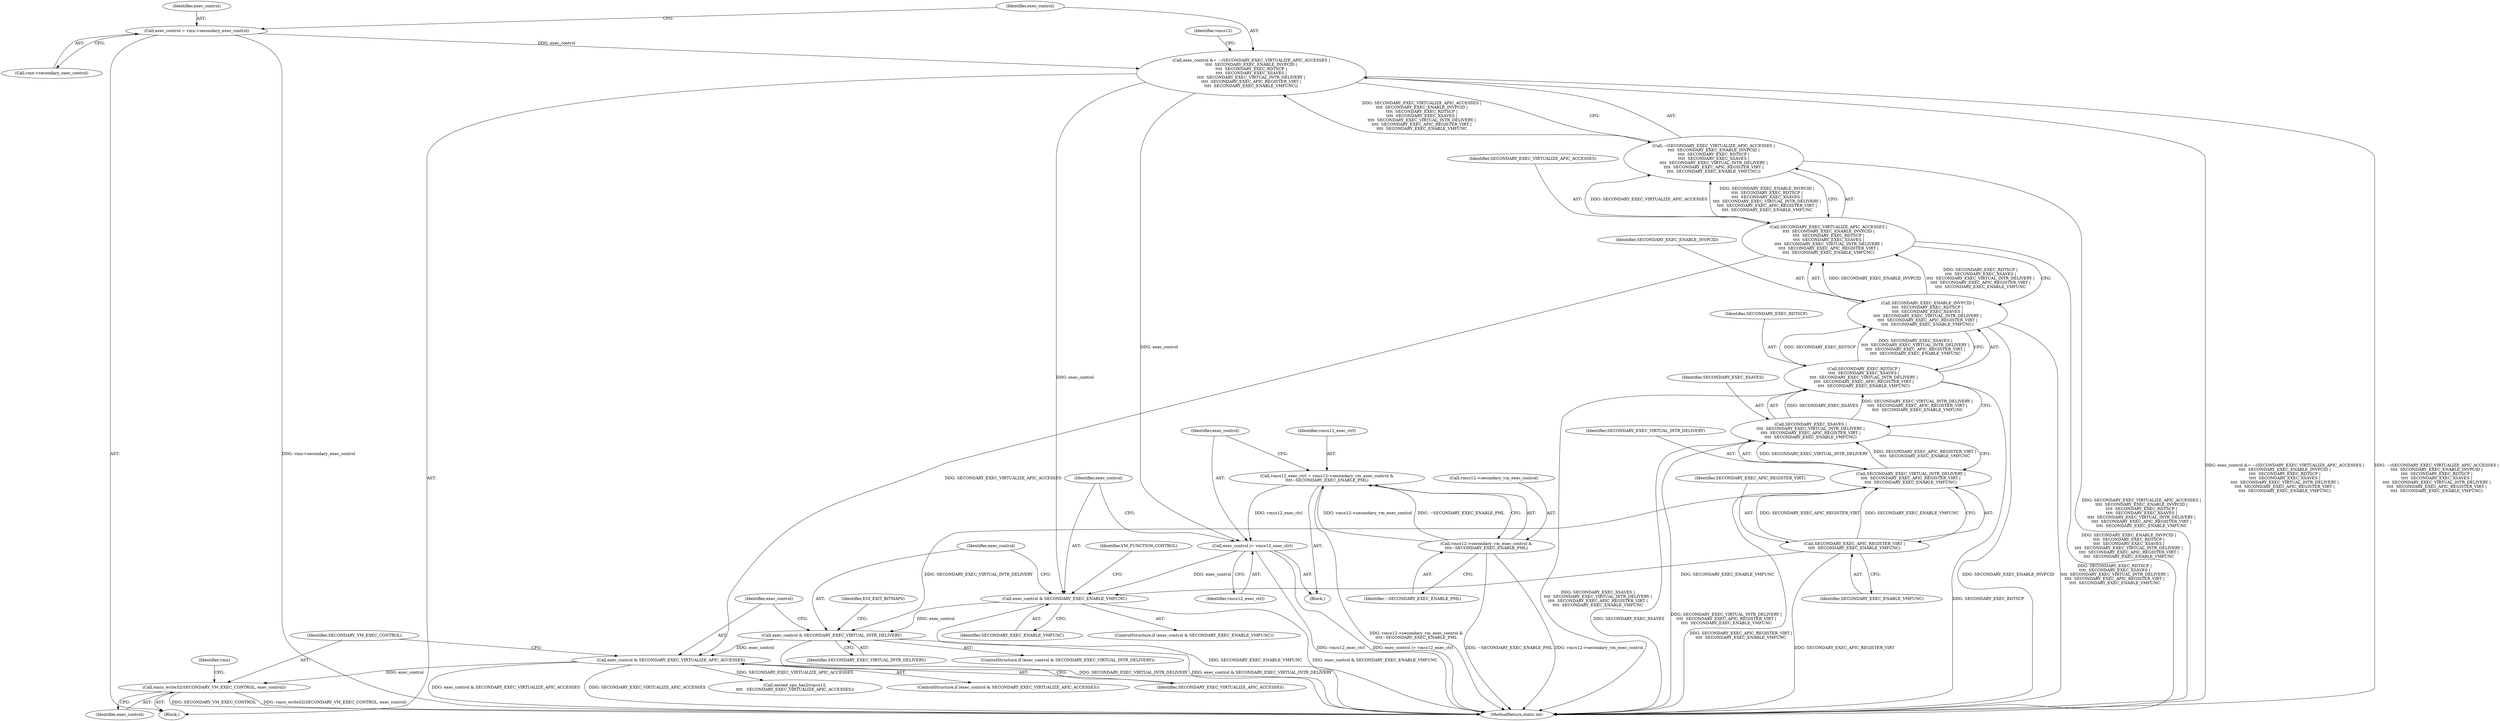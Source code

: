 digraph "0_linux_51aa68e7d57e3217192d88ce90fd5b8ef29ec94f@API" {
"1000586" [label="(Call,vmcs_write32(SECONDARY_VM_EXEC_CONTROL, exec_control))"];
"1000583" [label="(Call,exec_control & SECONDARY_EXEC_VIRTUALIZE_APIC_ACCESSES)"];
"1000553" [label="(Call,exec_control & SECONDARY_EXEC_VIRTUAL_INTR_DELIVERY)"];
"1000546" [label="(Call,exec_control & SECONDARY_EXEC_ENABLE_VMFUNC)"];
"1000514" [label="(Call,exec_control &= ~(SECONDARY_EXEC_VIRTUALIZE_APIC_ACCESSES |\n\t\t\t\t  SECONDARY_EXEC_ENABLE_INVPCID |\n\t\t\t\t  SECONDARY_EXEC_RDTSCP |\n\t\t\t\t  SECONDARY_EXEC_XSAVES |\n\t\t\t\t  SECONDARY_EXEC_VIRTUAL_INTR_DELIVERY |\n\t\t\t\t  SECONDARY_EXEC_APIC_REGISTER_VIRT |\n\t\t\t\t  SECONDARY_EXEC_ENABLE_VMFUNC))"];
"1000509" [label="(Call,exec_control = vmx->secondary_exec_control)"];
"1000516" [label="(Call,~(SECONDARY_EXEC_VIRTUALIZE_APIC_ACCESSES |\n\t\t\t\t  SECONDARY_EXEC_ENABLE_INVPCID |\n\t\t\t\t  SECONDARY_EXEC_RDTSCP |\n\t\t\t\t  SECONDARY_EXEC_XSAVES |\n\t\t\t\t  SECONDARY_EXEC_VIRTUAL_INTR_DELIVERY |\n\t\t\t\t  SECONDARY_EXEC_APIC_REGISTER_VIRT |\n\t\t\t\t  SECONDARY_EXEC_ENABLE_VMFUNC))"];
"1000517" [label="(Call,SECONDARY_EXEC_VIRTUALIZE_APIC_ACCESSES |\n\t\t\t\t  SECONDARY_EXEC_ENABLE_INVPCID |\n\t\t\t\t  SECONDARY_EXEC_RDTSCP |\n\t\t\t\t  SECONDARY_EXEC_XSAVES |\n\t\t\t\t  SECONDARY_EXEC_VIRTUAL_INTR_DELIVERY |\n\t\t\t\t  SECONDARY_EXEC_APIC_REGISTER_VIRT |\n\t\t\t\t  SECONDARY_EXEC_ENABLE_VMFUNC)"];
"1000519" [label="(Call,SECONDARY_EXEC_ENABLE_INVPCID |\n\t\t\t\t  SECONDARY_EXEC_RDTSCP |\n\t\t\t\t  SECONDARY_EXEC_XSAVES |\n\t\t\t\t  SECONDARY_EXEC_VIRTUAL_INTR_DELIVERY |\n\t\t\t\t  SECONDARY_EXEC_APIC_REGISTER_VIRT |\n\t\t\t\t  SECONDARY_EXEC_ENABLE_VMFUNC)"];
"1000521" [label="(Call,SECONDARY_EXEC_RDTSCP |\n\t\t\t\t  SECONDARY_EXEC_XSAVES |\n\t\t\t\t  SECONDARY_EXEC_VIRTUAL_INTR_DELIVERY |\n\t\t\t\t  SECONDARY_EXEC_APIC_REGISTER_VIRT |\n\t\t\t\t  SECONDARY_EXEC_ENABLE_VMFUNC)"];
"1000523" [label="(Call,SECONDARY_EXEC_XSAVES |\n\t\t\t\t  SECONDARY_EXEC_VIRTUAL_INTR_DELIVERY |\n\t\t\t\t  SECONDARY_EXEC_APIC_REGISTER_VIRT |\n\t\t\t\t  SECONDARY_EXEC_ENABLE_VMFUNC)"];
"1000525" [label="(Call,SECONDARY_EXEC_VIRTUAL_INTR_DELIVERY |\n\t\t\t\t  SECONDARY_EXEC_APIC_REGISTER_VIRT |\n\t\t\t\t  SECONDARY_EXEC_ENABLE_VMFUNC)"];
"1000527" [label="(Call,SECONDARY_EXEC_APIC_REGISTER_VIRT |\n\t\t\t\t  SECONDARY_EXEC_ENABLE_VMFUNC)"];
"1000542" [label="(Call,exec_control |= vmcs12_exec_ctrl)"];
"1000535" [label="(Call,vmcs12_exec_ctrl = vmcs12->secondary_vm_exec_control &\n\t\t\t\t~SECONDARY_EXEC_ENABLE_PML)"];
"1000537" [label="(Call,vmcs12->secondary_vm_exec_control &\n\t\t\t\t~SECONDARY_EXEC_ENABLE_PML)"];
"1000550" [label="(Identifier,VM_FUNCTION_CONTROL)"];
"1000584" [label="(Identifier,exec_control)"];
"1000510" [label="(Identifier,exec_control)"];
"1000521" [label="(Call,SECONDARY_EXEC_RDTSCP |\n\t\t\t\t  SECONDARY_EXEC_XSAVES |\n\t\t\t\t  SECONDARY_EXEC_VIRTUAL_INTR_DELIVERY |\n\t\t\t\t  SECONDARY_EXEC_APIC_REGISTER_VIRT |\n\t\t\t\t  SECONDARY_EXEC_ENABLE_VMFUNC)"];
"1000552" [label="(ControlStructure,if (exec_control & SECONDARY_EXEC_VIRTUAL_INTR_DELIVERY))"];
"1000526" [label="(Identifier,SECONDARY_EXEC_VIRTUAL_INTR_DELIVERY)"];
"1000538" [label="(Call,vmcs12->secondary_vm_exec_control)"];
"1000524" [label="(Identifier,SECONDARY_EXEC_XSAVES)"];
"1000515" [label="(Identifier,exec_control)"];
"1000886" [label="(Call,nested_cpu_has2(vmcs12,\n\t\t\t\t   SECONDARY_EXEC_VIRTUALIZE_APIC_ACCESSES))"];
"1000517" [label="(Call,SECONDARY_EXEC_VIRTUALIZE_APIC_ACCESSES |\n\t\t\t\t  SECONDARY_EXEC_ENABLE_INVPCID |\n\t\t\t\t  SECONDARY_EXEC_RDTSCP |\n\t\t\t\t  SECONDARY_EXEC_XSAVES |\n\t\t\t\t  SECONDARY_EXEC_VIRTUAL_INTR_DELIVERY |\n\t\t\t\t  SECONDARY_EXEC_APIC_REGISTER_VIRT |\n\t\t\t\t  SECONDARY_EXEC_ENABLE_VMFUNC)"];
"1000553" [label="(Call,exec_control & SECONDARY_EXEC_VIRTUAL_INTR_DELIVERY)"];
"1000535" [label="(Call,vmcs12_exec_ctrl = vmcs12->secondary_vm_exec_control &\n\t\t\t\t~SECONDARY_EXEC_ENABLE_PML)"];
"1000523" [label="(Call,SECONDARY_EXEC_XSAVES |\n\t\t\t\t  SECONDARY_EXEC_VIRTUAL_INTR_DELIVERY |\n\t\t\t\t  SECONDARY_EXEC_APIC_REGISTER_VIRT |\n\t\t\t\t  SECONDARY_EXEC_ENABLE_VMFUNC)"];
"1000582" [label="(ControlStructure,if (exec_control & SECONDARY_EXEC_VIRTUALIZE_APIC_ACCESSES))"];
"1000555" [label="(Identifier,SECONDARY_EXEC_VIRTUAL_INTR_DELIVERY)"];
"1000588" [label="(Identifier,exec_control)"];
"1000585" [label="(Identifier,SECONDARY_EXEC_VIRTUALIZE_APIC_ACCESSES)"];
"1000548" [label="(Identifier,SECONDARY_EXEC_ENABLE_VMFUNC)"];
"1000536" [label="(Identifier,vmcs12_exec_ctrl)"];
"1000583" [label="(Call,exec_control & SECONDARY_EXEC_VIRTUALIZE_APIC_ACCESSES)"];
"1000520" [label="(Identifier,SECONDARY_EXEC_ENABLE_INVPCID)"];
"1000586" [label="(Call,vmcs_write32(SECONDARY_VM_EXEC_CONTROL, exec_control))"];
"1000554" [label="(Identifier,exec_control)"];
"1000528" [label="(Identifier,SECONDARY_EXEC_APIC_REGISTER_VIRT)"];
"1000527" [label="(Call,SECONDARY_EXEC_APIC_REGISTER_VIRT |\n\t\t\t\t  SECONDARY_EXEC_ENABLE_VMFUNC)"];
"1000532" [label="(Identifier,vmcs12)"];
"1000519" [label="(Call,SECONDARY_EXEC_ENABLE_INVPCID |\n\t\t\t\t  SECONDARY_EXEC_RDTSCP |\n\t\t\t\t  SECONDARY_EXEC_XSAVES |\n\t\t\t\t  SECONDARY_EXEC_VIRTUAL_INTR_DELIVERY |\n\t\t\t\t  SECONDARY_EXEC_APIC_REGISTER_VIRT |\n\t\t\t\t  SECONDARY_EXEC_ENABLE_VMFUNC)"];
"1000590" [label="(Identifier,vmx)"];
"1000508" [label="(Block,)"];
"1000509" [label="(Call,exec_control = vmx->secondary_exec_control)"];
"1000558" [label="(Identifier,EOI_EXIT_BITMAP0)"];
"1000546" [label="(Call,exec_control & SECONDARY_EXEC_ENABLE_VMFUNC)"];
"1001021" [label="(MethodReturn,static int)"];
"1000543" [label="(Identifier,exec_control)"];
"1000522" [label="(Identifier,SECONDARY_EXEC_RDTSCP)"];
"1000534" [label="(Block,)"];
"1000511" [label="(Call,vmx->secondary_exec_control)"];
"1000541" [label="(Identifier,~SECONDARY_EXEC_ENABLE_PML)"];
"1000529" [label="(Identifier,SECONDARY_EXEC_ENABLE_VMFUNC)"];
"1000537" [label="(Call,vmcs12->secondary_vm_exec_control &\n\t\t\t\t~SECONDARY_EXEC_ENABLE_PML)"];
"1000525" [label="(Call,SECONDARY_EXEC_VIRTUAL_INTR_DELIVERY |\n\t\t\t\t  SECONDARY_EXEC_APIC_REGISTER_VIRT |\n\t\t\t\t  SECONDARY_EXEC_ENABLE_VMFUNC)"];
"1000516" [label="(Call,~(SECONDARY_EXEC_VIRTUALIZE_APIC_ACCESSES |\n\t\t\t\t  SECONDARY_EXEC_ENABLE_INVPCID |\n\t\t\t\t  SECONDARY_EXEC_RDTSCP |\n\t\t\t\t  SECONDARY_EXEC_XSAVES |\n\t\t\t\t  SECONDARY_EXEC_VIRTUAL_INTR_DELIVERY |\n\t\t\t\t  SECONDARY_EXEC_APIC_REGISTER_VIRT |\n\t\t\t\t  SECONDARY_EXEC_ENABLE_VMFUNC))"];
"1000518" [label="(Identifier,SECONDARY_EXEC_VIRTUALIZE_APIC_ACCESSES)"];
"1000587" [label="(Identifier,SECONDARY_VM_EXEC_CONTROL)"];
"1000547" [label="(Identifier,exec_control)"];
"1000514" [label="(Call,exec_control &= ~(SECONDARY_EXEC_VIRTUALIZE_APIC_ACCESSES |\n\t\t\t\t  SECONDARY_EXEC_ENABLE_INVPCID |\n\t\t\t\t  SECONDARY_EXEC_RDTSCP |\n\t\t\t\t  SECONDARY_EXEC_XSAVES |\n\t\t\t\t  SECONDARY_EXEC_VIRTUAL_INTR_DELIVERY |\n\t\t\t\t  SECONDARY_EXEC_APIC_REGISTER_VIRT |\n\t\t\t\t  SECONDARY_EXEC_ENABLE_VMFUNC))"];
"1000542" [label="(Call,exec_control |= vmcs12_exec_ctrl)"];
"1000544" [label="(Identifier,vmcs12_exec_ctrl)"];
"1000545" [label="(ControlStructure,if (exec_control & SECONDARY_EXEC_ENABLE_VMFUNC))"];
"1000586" -> "1000508"  [label="AST: "];
"1000586" -> "1000588"  [label="CFG: "];
"1000587" -> "1000586"  [label="AST: "];
"1000588" -> "1000586"  [label="AST: "];
"1000590" -> "1000586"  [label="CFG: "];
"1000586" -> "1001021"  [label="DDG: vmcs_write32(SECONDARY_VM_EXEC_CONTROL, exec_control)"];
"1000586" -> "1001021"  [label="DDG: SECONDARY_VM_EXEC_CONTROL"];
"1000583" -> "1000586"  [label="DDG: exec_control"];
"1000583" -> "1000582"  [label="AST: "];
"1000583" -> "1000585"  [label="CFG: "];
"1000584" -> "1000583"  [label="AST: "];
"1000585" -> "1000583"  [label="AST: "];
"1000587" -> "1000583"  [label="CFG: "];
"1000583" -> "1001021"  [label="DDG: exec_control & SECONDARY_EXEC_VIRTUALIZE_APIC_ACCESSES"];
"1000583" -> "1001021"  [label="DDG: SECONDARY_EXEC_VIRTUALIZE_APIC_ACCESSES"];
"1000553" -> "1000583"  [label="DDG: exec_control"];
"1000517" -> "1000583"  [label="DDG: SECONDARY_EXEC_VIRTUALIZE_APIC_ACCESSES"];
"1000583" -> "1000886"  [label="DDG: SECONDARY_EXEC_VIRTUALIZE_APIC_ACCESSES"];
"1000553" -> "1000552"  [label="AST: "];
"1000553" -> "1000555"  [label="CFG: "];
"1000554" -> "1000553"  [label="AST: "];
"1000555" -> "1000553"  [label="AST: "];
"1000558" -> "1000553"  [label="CFG: "];
"1000584" -> "1000553"  [label="CFG: "];
"1000553" -> "1001021"  [label="DDG: exec_control & SECONDARY_EXEC_VIRTUAL_INTR_DELIVERY"];
"1000553" -> "1001021"  [label="DDG: SECONDARY_EXEC_VIRTUAL_INTR_DELIVERY"];
"1000546" -> "1000553"  [label="DDG: exec_control"];
"1000525" -> "1000553"  [label="DDG: SECONDARY_EXEC_VIRTUAL_INTR_DELIVERY"];
"1000546" -> "1000545"  [label="AST: "];
"1000546" -> "1000548"  [label="CFG: "];
"1000547" -> "1000546"  [label="AST: "];
"1000548" -> "1000546"  [label="AST: "];
"1000550" -> "1000546"  [label="CFG: "];
"1000554" -> "1000546"  [label="CFG: "];
"1000546" -> "1001021"  [label="DDG: SECONDARY_EXEC_ENABLE_VMFUNC"];
"1000546" -> "1001021"  [label="DDG: exec_control & SECONDARY_EXEC_ENABLE_VMFUNC"];
"1000514" -> "1000546"  [label="DDG: exec_control"];
"1000542" -> "1000546"  [label="DDG: exec_control"];
"1000527" -> "1000546"  [label="DDG: SECONDARY_EXEC_ENABLE_VMFUNC"];
"1000514" -> "1000508"  [label="AST: "];
"1000514" -> "1000516"  [label="CFG: "];
"1000515" -> "1000514"  [label="AST: "];
"1000516" -> "1000514"  [label="AST: "];
"1000532" -> "1000514"  [label="CFG: "];
"1000514" -> "1001021"  [label="DDG: exec_control &= ~(SECONDARY_EXEC_VIRTUALIZE_APIC_ACCESSES |\n\t\t\t\t  SECONDARY_EXEC_ENABLE_INVPCID |\n\t\t\t\t  SECONDARY_EXEC_RDTSCP |\n\t\t\t\t  SECONDARY_EXEC_XSAVES |\n\t\t\t\t  SECONDARY_EXEC_VIRTUAL_INTR_DELIVERY |\n\t\t\t\t  SECONDARY_EXEC_APIC_REGISTER_VIRT |\n\t\t\t\t  SECONDARY_EXEC_ENABLE_VMFUNC)"];
"1000514" -> "1001021"  [label="DDG: ~(SECONDARY_EXEC_VIRTUALIZE_APIC_ACCESSES |\n\t\t\t\t  SECONDARY_EXEC_ENABLE_INVPCID |\n\t\t\t\t  SECONDARY_EXEC_RDTSCP |\n\t\t\t\t  SECONDARY_EXEC_XSAVES |\n\t\t\t\t  SECONDARY_EXEC_VIRTUAL_INTR_DELIVERY |\n\t\t\t\t  SECONDARY_EXEC_APIC_REGISTER_VIRT |\n\t\t\t\t  SECONDARY_EXEC_ENABLE_VMFUNC)"];
"1000509" -> "1000514"  [label="DDG: exec_control"];
"1000516" -> "1000514"  [label="DDG: SECONDARY_EXEC_VIRTUALIZE_APIC_ACCESSES |\n\t\t\t\t  SECONDARY_EXEC_ENABLE_INVPCID |\n\t\t\t\t  SECONDARY_EXEC_RDTSCP |\n\t\t\t\t  SECONDARY_EXEC_XSAVES |\n\t\t\t\t  SECONDARY_EXEC_VIRTUAL_INTR_DELIVERY |\n\t\t\t\t  SECONDARY_EXEC_APIC_REGISTER_VIRT |\n\t\t\t\t  SECONDARY_EXEC_ENABLE_VMFUNC"];
"1000514" -> "1000542"  [label="DDG: exec_control"];
"1000509" -> "1000508"  [label="AST: "];
"1000509" -> "1000511"  [label="CFG: "];
"1000510" -> "1000509"  [label="AST: "];
"1000511" -> "1000509"  [label="AST: "];
"1000515" -> "1000509"  [label="CFG: "];
"1000509" -> "1001021"  [label="DDG: vmx->secondary_exec_control"];
"1000516" -> "1000517"  [label="CFG: "];
"1000517" -> "1000516"  [label="AST: "];
"1000516" -> "1001021"  [label="DDG: SECONDARY_EXEC_VIRTUALIZE_APIC_ACCESSES |\n\t\t\t\t  SECONDARY_EXEC_ENABLE_INVPCID |\n\t\t\t\t  SECONDARY_EXEC_RDTSCP |\n\t\t\t\t  SECONDARY_EXEC_XSAVES |\n\t\t\t\t  SECONDARY_EXEC_VIRTUAL_INTR_DELIVERY |\n\t\t\t\t  SECONDARY_EXEC_APIC_REGISTER_VIRT |\n\t\t\t\t  SECONDARY_EXEC_ENABLE_VMFUNC"];
"1000517" -> "1000516"  [label="DDG: SECONDARY_EXEC_VIRTUALIZE_APIC_ACCESSES"];
"1000517" -> "1000516"  [label="DDG: SECONDARY_EXEC_ENABLE_INVPCID |\n\t\t\t\t  SECONDARY_EXEC_RDTSCP |\n\t\t\t\t  SECONDARY_EXEC_XSAVES |\n\t\t\t\t  SECONDARY_EXEC_VIRTUAL_INTR_DELIVERY |\n\t\t\t\t  SECONDARY_EXEC_APIC_REGISTER_VIRT |\n\t\t\t\t  SECONDARY_EXEC_ENABLE_VMFUNC"];
"1000517" -> "1000519"  [label="CFG: "];
"1000518" -> "1000517"  [label="AST: "];
"1000519" -> "1000517"  [label="AST: "];
"1000517" -> "1001021"  [label="DDG: SECONDARY_EXEC_ENABLE_INVPCID |\n\t\t\t\t  SECONDARY_EXEC_RDTSCP |\n\t\t\t\t  SECONDARY_EXEC_XSAVES |\n\t\t\t\t  SECONDARY_EXEC_VIRTUAL_INTR_DELIVERY |\n\t\t\t\t  SECONDARY_EXEC_APIC_REGISTER_VIRT |\n\t\t\t\t  SECONDARY_EXEC_ENABLE_VMFUNC"];
"1000519" -> "1000517"  [label="DDG: SECONDARY_EXEC_ENABLE_INVPCID"];
"1000519" -> "1000517"  [label="DDG: SECONDARY_EXEC_RDTSCP |\n\t\t\t\t  SECONDARY_EXEC_XSAVES |\n\t\t\t\t  SECONDARY_EXEC_VIRTUAL_INTR_DELIVERY |\n\t\t\t\t  SECONDARY_EXEC_APIC_REGISTER_VIRT |\n\t\t\t\t  SECONDARY_EXEC_ENABLE_VMFUNC"];
"1000519" -> "1000521"  [label="CFG: "];
"1000520" -> "1000519"  [label="AST: "];
"1000521" -> "1000519"  [label="AST: "];
"1000519" -> "1001021"  [label="DDG: SECONDARY_EXEC_ENABLE_INVPCID"];
"1000519" -> "1001021"  [label="DDG: SECONDARY_EXEC_RDTSCP |\n\t\t\t\t  SECONDARY_EXEC_XSAVES |\n\t\t\t\t  SECONDARY_EXEC_VIRTUAL_INTR_DELIVERY |\n\t\t\t\t  SECONDARY_EXEC_APIC_REGISTER_VIRT |\n\t\t\t\t  SECONDARY_EXEC_ENABLE_VMFUNC"];
"1000521" -> "1000519"  [label="DDG: SECONDARY_EXEC_RDTSCP"];
"1000521" -> "1000519"  [label="DDG: SECONDARY_EXEC_XSAVES |\n\t\t\t\t  SECONDARY_EXEC_VIRTUAL_INTR_DELIVERY |\n\t\t\t\t  SECONDARY_EXEC_APIC_REGISTER_VIRT |\n\t\t\t\t  SECONDARY_EXEC_ENABLE_VMFUNC"];
"1000521" -> "1000523"  [label="CFG: "];
"1000522" -> "1000521"  [label="AST: "];
"1000523" -> "1000521"  [label="AST: "];
"1000521" -> "1001021"  [label="DDG: SECONDARY_EXEC_RDTSCP"];
"1000521" -> "1001021"  [label="DDG: SECONDARY_EXEC_XSAVES |\n\t\t\t\t  SECONDARY_EXEC_VIRTUAL_INTR_DELIVERY |\n\t\t\t\t  SECONDARY_EXEC_APIC_REGISTER_VIRT |\n\t\t\t\t  SECONDARY_EXEC_ENABLE_VMFUNC"];
"1000523" -> "1000521"  [label="DDG: SECONDARY_EXEC_XSAVES"];
"1000523" -> "1000521"  [label="DDG: SECONDARY_EXEC_VIRTUAL_INTR_DELIVERY |\n\t\t\t\t  SECONDARY_EXEC_APIC_REGISTER_VIRT |\n\t\t\t\t  SECONDARY_EXEC_ENABLE_VMFUNC"];
"1000523" -> "1000525"  [label="CFG: "];
"1000524" -> "1000523"  [label="AST: "];
"1000525" -> "1000523"  [label="AST: "];
"1000523" -> "1001021"  [label="DDG: SECONDARY_EXEC_VIRTUAL_INTR_DELIVERY |\n\t\t\t\t  SECONDARY_EXEC_APIC_REGISTER_VIRT |\n\t\t\t\t  SECONDARY_EXEC_ENABLE_VMFUNC"];
"1000523" -> "1001021"  [label="DDG: SECONDARY_EXEC_XSAVES"];
"1000525" -> "1000523"  [label="DDG: SECONDARY_EXEC_VIRTUAL_INTR_DELIVERY"];
"1000525" -> "1000523"  [label="DDG: SECONDARY_EXEC_APIC_REGISTER_VIRT |\n\t\t\t\t  SECONDARY_EXEC_ENABLE_VMFUNC"];
"1000525" -> "1000527"  [label="CFG: "];
"1000526" -> "1000525"  [label="AST: "];
"1000527" -> "1000525"  [label="AST: "];
"1000525" -> "1001021"  [label="DDG: SECONDARY_EXEC_APIC_REGISTER_VIRT |\n\t\t\t\t  SECONDARY_EXEC_ENABLE_VMFUNC"];
"1000527" -> "1000525"  [label="DDG: SECONDARY_EXEC_APIC_REGISTER_VIRT"];
"1000527" -> "1000525"  [label="DDG: SECONDARY_EXEC_ENABLE_VMFUNC"];
"1000527" -> "1000529"  [label="CFG: "];
"1000528" -> "1000527"  [label="AST: "];
"1000529" -> "1000527"  [label="AST: "];
"1000527" -> "1001021"  [label="DDG: SECONDARY_EXEC_APIC_REGISTER_VIRT"];
"1000542" -> "1000534"  [label="AST: "];
"1000542" -> "1000544"  [label="CFG: "];
"1000543" -> "1000542"  [label="AST: "];
"1000544" -> "1000542"  [label="AST: "];
"1000547" -> "1000542"  [label="CFG: "];
"1000542" -> "1001021"  [label="DDG: exec_control |= vmcs12_exec_ctrl"];
"1000542" -> "1001021"  [label="DDG: vmcs12_exec_ctrl"];
"1000535" -> "1000542"  [label="DDG: vmcs12_exec_ctrl"];
"1000535" -> "1000534"  [label="AST: "];
"1000535" -> "1000537"  [label="CFG: "];
"1000536" -> "1000535"  [label="AST: "];
"1000537" -> "1000535"  [label="AST: "];
"1000543" -> "1000535"  [label="CFG: "];
"1000535" -> "1001021"  [label="DDG: vmcs12->secondary_vm_exec_control &\n\t\t\t\t~SECONDARY_EXEC_ENABLE_PML"];
"1000537" -> "1000535"  [label="DDG: vmcs12->secondary_vm_exec_control"];
"1000537" -> "1000535"  [label="DDG: ~SECONDARY_EXEC_ENABLE_PML"];
"1000537" -> "1000541"  [label="CFG: "];
"1000538" -> "1000537"  [label="AST: "];
"1000541" -> "1000537"  [label="AST: "];
"1000537" -> "1001021"  [label="DDG: vmcs12->secondary_vm_exec_control"];
"1000537" -> "1001021"  [label="DDG: ~SECONDARY_EXEC_ENABLE_PML"];
}
